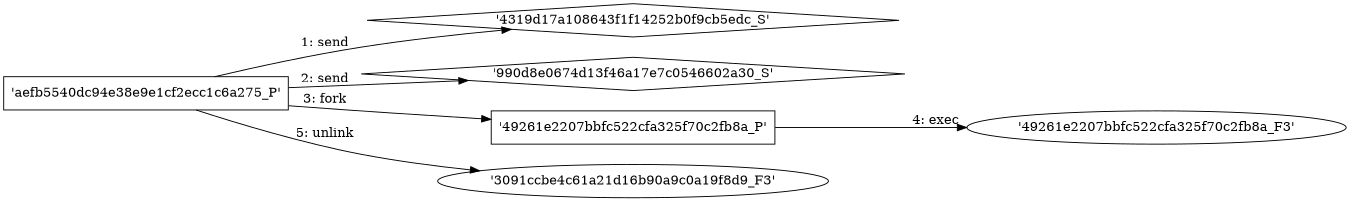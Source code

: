 digraph "D:\Learning\Paper\apt\基于CTI的攻击预警\Dataset\攻击图\ASGfromALLCTI\Hand Parsing Packets for False Negative Glory.dot" {
rankdir="LR"
size="9"
fixedsize="false"
splines="true"
nodesep=0.3
ranksep=0
fontsize=10
overlap="scalexy"
engine= "neato"
	"'4319d17a108643f1f14252b0f9cb5edc_S'" [node_type=Socket shape=diamond]
	"'aefb5540dc94e38e9e1cf2ecc1c6a275_P'" [node_type=Process shape=box]
	"'aefb5540dc94e38e9e1cf2ecc1c6a275_P'" -> "'4319d17a108643f1f14252b0f9cb5edc_S'" [label="1: send"]
	"'990d8e0674d13f46a17e7c0546602a30_S'" [node_type=Socket shape=diamond]
	"'aefb5540dc94e38e9e1cf2ecc1c6a275_P'" [node_type=Process shape=box]
	"'aefb5540dc94e38e9e1cf2ecc1c6a275_P'" -> "'990d8e0674d13f46a17e7c0546602a30_S'" [label="2: send"]
	"'aefb5540dc94e38e9e1cf2ecc1c6a275_P'" [node_type=Process shape=box]
	"'49261e2207bbfc522cfa325f70c2fb8a_P'" [node_type=Process shape=box]
	"'aefb5540dc94e38e9e1cf2ecc1c6a275_P'" -> "'49261e2207bbfc522cfa325f70c2fb8a_P'" [label="3: fork"]
	"'49261e2207bbfc522cfa325f70c2fb8a_P'" [node_type=Process shape=box]
	"'49261e2207bbfc522cfa325f70c2fb8a_F3'" [node_type=File shape=ellipse]
	"'49261e2207bbfc522cfa325f70c2fb8a_P'" -> "'49261e2207bbfc522cfa325f70c2fb8a_F3'" [label="4: exec"]
	"'3091ccbe4c61a21d16b90a9c0a19f8d9_F3'" [node_type=file shape=ellipse]
	"'aefb5540dc94e38e9e1cf2ecc1c6a275_P'" [node_type=Process shape=box]
	"'aefb5540dc94e38e9e1cf2ecc1c6a275_P'" -> "'3091ccbe4c61a21d16b90a9c0a19f8d9_F3'" [label="5: unlink"]
}
